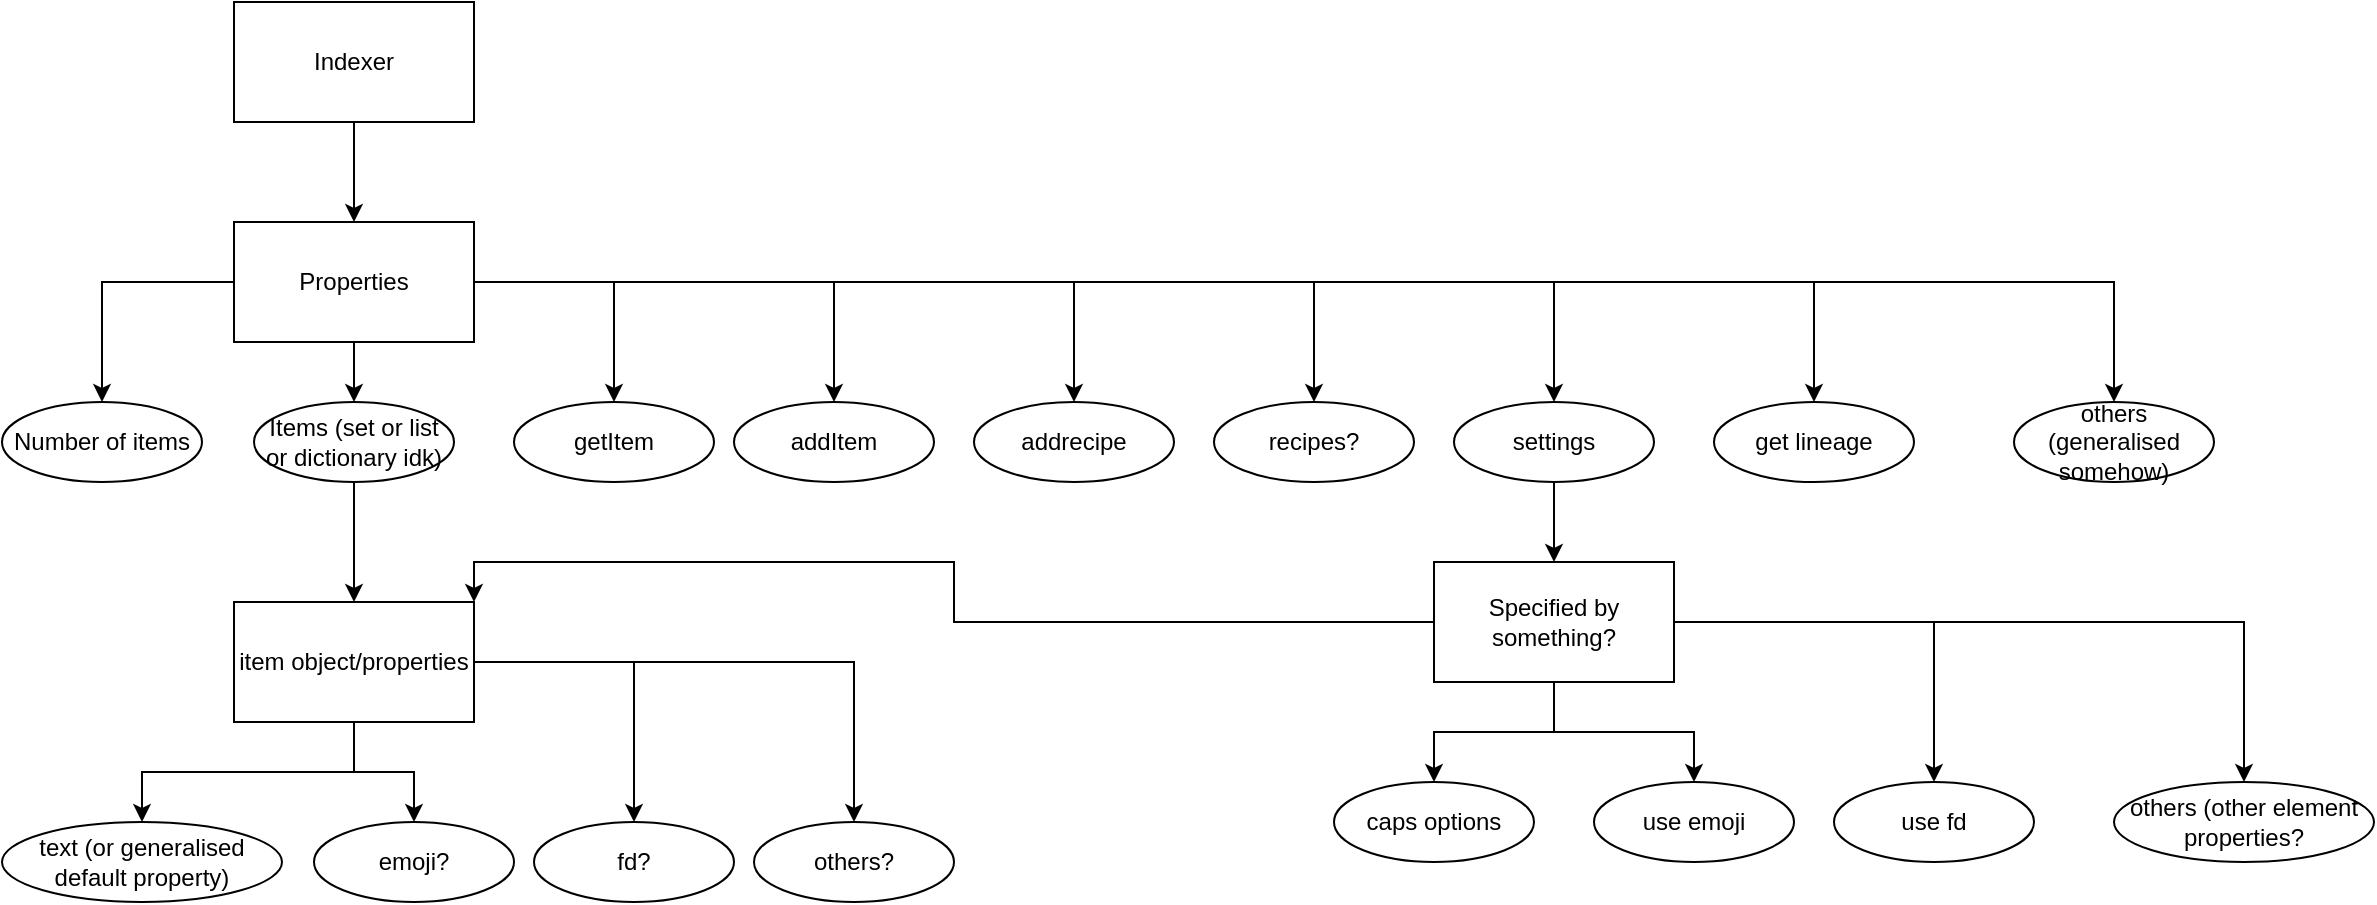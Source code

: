 <mxfile version="25.0.3">
  <diagram id="ec2jGUqDhFByLbluPuBg" name="Page-1">
    <mxGraphModel dx="1434" dy="746" grid="1" gridSize="10" guides="1" tooltips="1" connect="1" arrows="1" fold="1" page="1" pageScale="1" pageWidth="827" pageHeight="1169" math="0" shadow="0">
      <root>
        <mxCell id="0" />
        <mxCell id="1" parent="0" />
        <mxCell id="s0e9WxwOB7Lj3s8APu_O-11" style="edgeStyle=orthogonalEdgeStyle;rounded=0;orthogonalLoop=1;jettySize=auto;html=1;" edge="1" parent="1" source="s0e9WxwOB7Lj3s8APu_O-7" target="s0e9WxwOB7Lj3s8APu_O-10">
          <mxGeometry relative="1" as="geometry" />
        </mxCell>
        <mxCell id="s0e9WxwOB7Lj3s8APu_O-7" value="Indexer" style="rounded=0;whiteSpace=wrap;html=1;" vertex="1" parent="1">
          <mxGeometry x="430" y="600" width="120" height="60" as="geometry" />
        </mxCell>
        <mxCell id="s0e9WxwOB7Lj3s8APu_O-26" style="edgeStyle=orthogonalEdgeStyle;rounded=0;orthogonalLoop=1;jettySize=auto;html=1;" edge="1" parent="1" source="s0e9WxwOB7Lj3s8APu_O-10" target="s0e9WxwOB7Lj3s8APu_O-15">
          <mxGeometry relative="1" as="geometry" />
        </mxCell>
        <mxCell id="s0e9WxwOB7Lj3s8APu_O-27" style="edgeStyle=orthogonalEdgeStyle;rounded=0;orthogonalLoop=1;jettySize=auto;html=1;entryX=0.5;entryY=0;entryDx=0;entryDy=0;" edge="1" parent="1" source="s0e9WxwOB7Lj3s8APu_O-10" target="s0e9WxwOB7Lj3s8APu_O-14">
          <mxGeometry relative="1" as="geometry" />
        </mxCell>
        <mxCell id="s0e9WxwOB7Lj3s8APu_O-28" style="edgeStyle=orthogonalEdgeStyle;rounded=0;orthogonalLoop=1;jettySize=auto;html=1;entryX=0.5;entryY=0;entryDx=0;entryDy=0;" edge="1" parent="1" source="s0e9WxwOB7Lj3s8APu_O-10" target="s0e9WxwOB7Lj3s8APu_O-16">
          <mxGeometry relative="1" as="geometry" />
        </mxCell>
        <mxCell id="s0e9WxwOB7Lj3s8APu_O-29" style="edgeStyle=orthogonalEdgeStyle;rounded=0;orthogonalLoop=1;jettySize=auto;html=1;entryX=0.5;entryY=0;entryDx=0;entryDy=0;" edge="1" parent="1" source="s0e9WxwOB7Lj3s8APu_O-10" target="s0e9WxwOB7Lj3s8APu_O-17">
          <mxGeometry relative="1" as="geometry" />
        </mxCell>
        <mxCell id="s0e9WxwOB7Lj3s8APu_O-30" style="edgeStyle=orthogonalEdgeStyle;rounded=0;orthogonalLoop=1;jettySize=auto;html=1;" edge="1" parent="1" source="s0e9WxwOB7Lj3s8APu_O-10" target="s0e9WxwOB7Lj3s8APu_O-18">
          <mxGeometry relative="1" as="geometry" />
        </mxCell>
        <mxCell id="s0e9WxwOB7Lj3s8APu_O-31" style="edgeStyle=orthogonalEdgeStyle;rounded=0;orthogonalLoop=1;jettySize=auto;html=1;entryX=0.5;entryY=0;entryDx=0;entryDy=0;" edge="1" parent="1" source="s0e9WxwOB7Lj3s8APu_O-10" target="s0e9WxwOB7Lj3s8APu_O-20">
          <mxGeometry relative="1" as="geometry" />
        </mxCell>
        <mxCell id="s0e9WxwOB7Lj3s8APu_O-35" style="edgeStyle=orthogonalEdgeStyle;rounded=0;orthogonalLoop=1;jettySize=auto;html=1;entryX=0.5;entryY=0;entryDx=0;entryDy=0;" edge="1" parent="1" source="s0e9WxwOB7Lj3s8APu_O-10" target="s0e9WxwOB7Lj3s8APu_O-32">
          <mxGeometry relative="1" as="geometry" />
        </mxCell>
        <mxCell id="s0e9WxwOB7Lj3s8APu_O-38" style="edgeStyle=orthogonalEdgeStyle;rounded=0;orthogonalLoop=1;jettySize=auto;html=1;" edge="1" parent="1" source="s0e9WxwOB7Lj3s8APu_O-10" target="s0e9WxwOB7Lj3s8APu_O-37">
          <mxGeometry relative="1" as="geometry" />
        </mxCell>
        <mxCell id="s0e9WxwOB7Lj3s8APu_O-43" style="edgeStyle=orthogonalEdgeStyle;rounded=0;orthogonalLoop=1;jettySize=auto;html=1;" edge="1" parent="1" source="s0e9WxwOB7Lj3s8APu_O-10" target="s0e9WxwOB7Lj3s8APu_O-13">
          <mxGeometry relative="1" as="geometry" />
        </mxCell>
        <mxCell id="s0e9WxwOB7Lj3s8APu_O-10" value="Properties" style="rounded=0;whiteSpace=wrap;html=1;" vertex="1" parent="1">
          <mxGeometry x="430" y="710" width="120" height="60" as="geometry" />
        </mxCell>
        <mxCell id="s0e9WxwOB7Lj3s8APu_O-13" value="Number of items" style="ellipse;whiteSpace=wrap;html=1;align=center;" vertex="1" parent="1">
          <mxGeometry x="314" y="800" width="100" height="40" as="geometry" />
        </mxCell>
        <mxCell id="s0e9WxwOB7Lj3s8APu_O-14" value="getItem" style="ellipse;whiteSpace=wrap;html=1;align=center;" vertex="1" parent="1">
          <mxGeometry x="570" y="800" width="100" height="40" as="geometry" />
        </mxCell>
        <mxCell id="s0e9WxwOB7Lj3s8APu_O-45" style="edgeStyle=orthogonalEdgeStyle;rounded=0;orthogonalLoop=1;jettySize=auto;html=1;entryX=0.5;entryY=0;entryDx=0;entryDy=0;" edge="1" parent="1" source="s0e9WxwOB7Lj3s8APu_O-15" target="s0e9WxwOB7Lj3s8APu_O-44">
          <mxGeometry relative="1" as="geometry" />
        </mxCell>
        <mxCell id="s0e9WxwOB7Lj3s8APu_O-15" value="Items (set or list or dictionary idk)" style="ellipse;whiteSpace=wrap;html=1;align=center;" vertex="1" parent="1">
          <mxGeometry x="440" y="800" width="100" height="40" as="geometry" />
        </mxCell>
        <mxCell id="s0e9WxwOB7Lj3s8APu_O-16" value="addItem" style="ellipse;whiteSpace=wrap;html=1;align=center;" vertex="1" parent="1">
          <mxGeometry x="680" y="800" width="100" height="40" as="geometry" />
        </mxCell>
        <mxCell id="s0e9WxwOB7Lj3s8APu_O-17" value="addrecipe" style="ellipse;whiteSpace=wrap;html=1;align=center;" vertex="1" parent="1">
          <mxGeometry x="800" y="800" width="100" height="40" as="geometry" />
        </mxCell>
        <mxCell id="s0e9WxwOB7Lj3s8APu_O-18" value="recipes?" style="ellipse;whiteSpace=wrap;html=1;align=center;" vertex="1" parent="1">
          <mxGeometry x="920" y="800" width="100" height="40" as="geometry" />
        </mxCell>
        <mxCell id="s0e9WxwOB7Lj3s8APu_O-19" value="caps options" style="ellipse;whiteSpace=wrap;html=1;align=center;" vertex="1" parent="1">
          <mxGeometry x="980" y="990" width="100" height="40" as="geometry" />
        </mxCell>
        <mxCell id="s0e9WxwOB7Lj3s8APu_O-24" style="edgeStyle=orthogonalEdgeStyle;rounded=0;orthogonalLoop=1;jettySize=auto;html=1;" edge="1" parent="1" source="s0e9WxwOB7Lj3s8APu_O-20" target="s0e9WxwOB7Lj3s8APu_O-23">
          <mxGeometry relative="1" as="geometry" />
        </mxCell>
        <mxCell id="s0e9WxwOB7Lj3s8APu_O-20" value="settings" style="ellipse;whiteSpace=wrap;html=1;align=center;" vertex="1" parent="1">
          <mxGeometry x="1040" y="800" width="100" height="40" as="geometry" />
        </mxCell>
        <mxCell id="s0e9WxwOB7Lj3s8APu_O-21" value="use emoji" style="ellipse;whiteSpace=wrap;html=1;align=center;" vertex="1" parent="1">
          <mxGeometry x="1110" y="990" width="100" height="40" as="geometry" />
        </mxCell>
        <mxCell id="s0e9WxwOB7Lj3s8APu_O-39" style="edgeStyle=orthogonalEdgeStyle;rounded=0;orthogonalLoop=1;jettySize=auto;html=1;entryX=0.5;entryY=0;entryDx=0;entryDy=0;" edge="1" parent="1" source="s0e9WxwOB7Lj3s8APu_O-23" target="s0e9WxwOB7Lj3s8APu_O-19">
          <mxGeometry relative="1" as="geometry" />
        </mxCell>
        <mxCell id="s0e9WxwOB7Lj3s8APu_O-40" style="edgeStyle=orthogonalEdgeStyle;rounded=0;orthogonalLoop=1;jettySize=auto;html=1;" edge="1" parent="1" source="s0e9WxwOB7Lj3s8APu_O-23" target="s0e9WxwOB7Lj3s8APu_O-21">
          <mxGeometry relative="1" as="geometry" />
        </mxCell>
        <mxCell id="s0e9WxwOB7Lj3s8APu_O-41" style="edgeStyle=orthogonalEdgeStyle;rounded=0;orthogonalLoop=1;jettySize=auto;html=1;" edge="1" parent="1" source="s0e9WxwOB7Lj3s8APu_O-23" target="s0e9WxwOB7Lj3s8APu_O-34">
          <mxGeometry relative="1" as="geometry" />
        </mxCell>
        <mxCell id="s0e9WxwOB7Lj3s8APu_O-42" style="edgeStyle=orthogonalEdgeStyle;rounded=0;orthogonalLoop=1;jettySize=auto;html=1;entryX=0.5;entryY=0;entryDx=0;entryDy=0;" edge="1" parent="1" source="s0e9WxwOB7Lj3s8APu_O-23" target="s0e9WxwOB7Lj3s8APu_O-33">
          <mxGeometry relative="1" as="geometry" />
        </mxCell>
        <mxCell id="s0e9WxwOB7Lj3s8APu_O-55" style="edgeStyle=orthogonalEdgeStyle;rounded=0;orthogonalLoop=1;jettySize=auto;html=1;entryX=1;entryY=0;entryDx=0;entryDy=0;" edge="1" parent="1" source="s0e9WxwOB7Lj3s8APu_O-23" target="s0e9WxwOB7Lj3s8APu_O-44">
          <mxGeometry relative="1" as="geometry" />
        </mxCell>
        <mxCell id="s0e9WxwOB7Lj3s8APu_O-23" value="Specified by something?" style="rounded=0;whiteSpace=wrap;html=1;" vertex="1" parent="1">
          <mxGeometry x="1030" y="880" width="120" height="60" as="geometry" />
        </mxCell>
        <mxCell id="s0e9WxwOB7Lj3s8APu_O-32" value="get lineage" style="ellipse;whiteSpace=wrap;html=1;align=center;" vertex="1" parent="1">
          <mxGeometry x="1170" y="800" width="100" height="40" as="geometry" />
        </mxCell>
        <mxCell id="s0e9WxwOB7Lj3s8APu_O-33" value="others (other element properties?" style="ellipse;whiteSpace=wrap;html=1;align=center;" vertex="1" parent="1">
          <mxGeometry x="1370" y="990" width="130" height="40" as="geometry" />
        </mxCell>
        <mxCell id="s0e9WxwOB7Lj3s8APu_O-34" value="use fd" style="ellipse;whiteSpace=wrap;html=1;align=center;" vertex="1" parent="1">
          <mxGeometry x="1230" y="990" width="100" height="40" as="geometry" />
        </mxCell>
        <mxCell id="s0e9WxwOB7Lj3s8APu_O-36" value="text (or generalised default property)" style="ellipse;whiteSpace=wrap;html=1;align=center;" vertex="1" parent="1">
          <mxGeometry x="314" y="1010" width="140" height="40" as="geometry" />
        </mxCell>
        <mxCell id="s0e9WxwOB7Lj3s8APu_O-37" value="others (generalised somehow)" style="ellipse;whiteSpace=wrap;html=1;align=center;" vertex="1" parent="1">
          <mxGeometry x="1320" y="800" width="100" height="40" as="geometry" />
        </mxCell>
        <mxCell id="s0e9WxwOB7Lj3s8APu_O-47" style="edgeStyle=orthogonalEdgeStyle;rounded=0;orthogonalLoop=1;jettySize=auto;html=1;" edge="1" parent="1" source="s0e9WxwOB7Lj3s8APu_O-44" target="s0e9WxwOB7Lj3s8APu_O-36">
          <mxGeometry relative="1" as="geometry" />
        </mxCell>
        <mxCell id="s0e9WxwOB7Lj3s8APu_O-51" style="edgeStyle=orthogonalEdgeStyle;rounded=0;orthogonalLoop=1;jettySize=auto;html=1;" edge="1" parent="1" source="s0e9WxwOB7Lj3s8APu_O-44" target="s0e9WxwOB7Lj3s8APu_O-49">
          <mxGeometry relative="1" as="geometry">
            <Array as="points">
              <mxPoint x="490" y="985" />
              <mxPoint x="520" y="985" />
            </Array>
          </mxGeometry>
        </mxCell>
        <mxCell id="s0e9WxwOB7Lj3s8APu_O-52" style="edgeStyle=orthogonalEdgeStyle;rounded=0;orthogonalLoop=1;jettySize=auto;html=1;" edge="1" parent="1" source="s0e9WxwOB7Lj3s8APu_O-44" target="s0e9WxwOB7Lj3s8APu_O-48">
          <mxGeometry relative="1" as="geometry" />
        </mxCell>
        <mxCell id="s0e9WxwOB7Lj3s8APu_O-53" style="edgeStyle=orthogonalEdgeStyle;rounded=0;orthogonalLoop=1;jettySize=auto;html=1;entryX=0.5;entryY=0;entryDx=0;entryDy=0;" edge="1" parent="1" source="s0e9WxwOB7Lj3s8APu_O-44" target="s0e9WxwOB7Lj3s8APu_O-50">
          <mxGeometry relative="1" as="geometry" />
        </mxCell>
        <mxCell id="s0e9WxwOB7Lj3s8APu_O-44" value="item object/properties" style="rounded=0;whiteSpace=wrap;html=1;" vertex="1" parent="1">
          <mxGeometry x="430" y="900" width="120" height="60" as="geometry" />
        </mxCell>
        <mxCell id="s0e9WxwOB7Lj3s8APu_O-48" value="fd?" style="ellipse;whiteSpace=wrap;html=1;align=center;" vertex="1" parent="1">
          <mxGeometry x="580" y="1010" width="100" height="40" as="geometry" />
        </mxCell>
        <mxCell id="s0e9WxwOB7Lj3s8APu_O-49" value="emoji?" style="ellipse;whiteSpace=wrap;html=1;align=center;" vertex="1" parent="1">
          <mxGeometry x="470" y="1010" width="100" height="40" as="geometry" />
        </mxCell>
        <mxCell id="s0e9WxwOB7Lj3s8APu_O-50" value="others?" style="ellipse;whiteSpace=wrap;html=1;align=center;" vertex="1" parent="1">
          <mxGeometry x="690" y="1010" width="100" height="40" as="geometry" />
        </mxCell>
      </root>
    </mxGraphModel>
  </diagram>
</mxfile>
